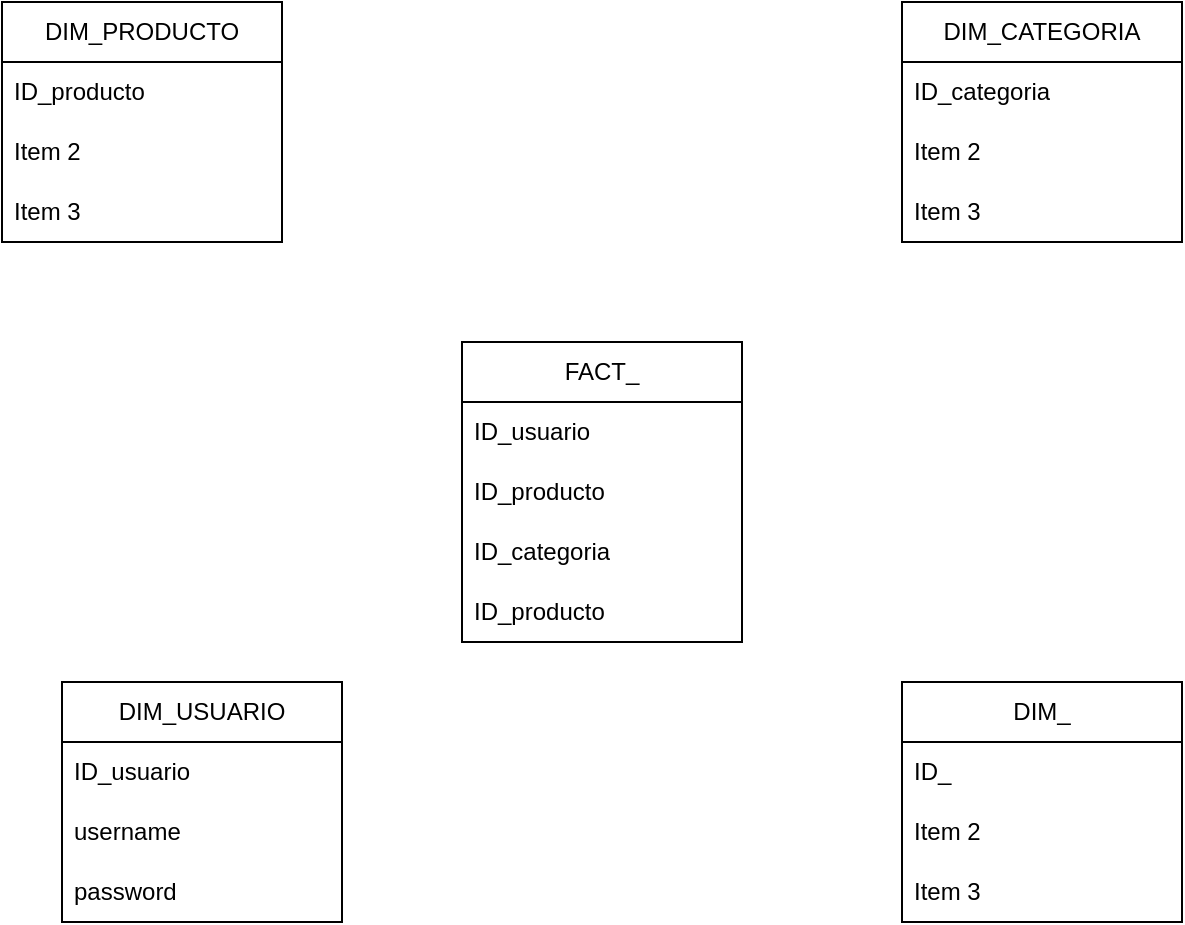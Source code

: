 <mxfile version="21.7.5" type="github">
  <diagram name="Página-1" id="_Oq3gzK5ZUvKQWLchNnv">
    <mxGraphModel dx="1426" dy="793" grid="1" gridSize="10" guides="1" tooltips="1" connect="1" arrows="1" fold="1" page="1" pageScale="1" pageWidth="827" pageHeight="1169" math="0" shadow="0">
      <root>
        <mxCell id="0" />
        <mxCell id="1" parent="0" />
        <mxCell id="dQ5X6WJHYXFP1dO7VxdK-1" value="FACT_" style="swimlane;fontStyle=0;childLayout=stackLayout;horizontal=1;startSize=30;horizontalStack=0;resizeParent=1;resizeParentMax=0;resizeLast=0;collapsible=1;marginBottom=0;whiteSpace=wrap;html=1;" vertex="1" parent="1">
          <mxGeometry x="350" y="260" width="140" height="150" as="geometry" />
        </mxCell>
        <mxCell id="dQ5X6WJHYXFP1dO7VxdK-2" value="ID_usuario" style="text;strokeColor=none;fillColor=none;align=left;verticalAlign=middle;spacingLeft=4;spacingRight=4;overflow=hidden;points=[[0,0.5],[1,0.5]];portConstraint=eastwest;rotatable=0;whiteSpace=wrap;html=1;" vertex="1" parent="dQ5X6WJHYXFP1dO7VxdK-1">
          <mxGeometry y="30" width="140" height="30" as="geometry" />
        </mxCell>
        <mxCell id="dQ5X6WJHYXFP1dO7VxdK-3" value="ID_producto" style="text;strokeColor=none;fillColor=none;align=left;verticalAlign=middle;spacingLeft=4;spacingRight=4;overflow=hidden;points=[[0,0.5],[1,0.5]];portConstraint=eastwest;rotatable=0;whiteSpace=wrap;html=1;" vertex="1" parent="dQ5X6WJHYXFP1dO7VxdK-1">
          <mxGeometry y="60" width="140" height="30" as="geometry" />
        </mxCell>
        <mxCell id="dQ5X6WJHYXFP1dO7VxdK-34" value="ID_categoria" style="text;strokeColor=none;fillColor=none;align=left;verticalAlign=middle;spacingLeft=4;spacingRight=4;overflow=hidden;points=[[0,0.5],[1,0.5]];portConstraint=eastwest;rotatable=0;whiteSpace=wrap;html=1;" vertex="1" parent="dQ5X6WJHYXFP1dO7VxdK-1">
          <mxGeometry y="90" width="140" height="30" as="geometry" />
        </mxCell>
        <mxCell id="dQ5X6WJHYXFP1dO7VxdK-33" value="ID_producto" style="text;strokeColor=none;fillColor=none;align=left;verticalAlign=middle;spacingLeft=4;spacingRight=4;overflow=hidden;points=[[0,0.5],[1,0.5]];portConstraint=eastwest;rotatable=0;whiteSpace=wrap;html=1;" vertex="1" parent="dQ5X6WJHYXFP1dO7VxdK-1">
          <mxGeometry y="120" width="140" height="30" as="geometry" />
        </mxCell>
        <mxCell id="dQ5X6WJHYXFP1dO7VxdK-5" value="DIM_PRODUCTO" style="swimlane;fontStyle=0;childLayout=stackLayout;horizontal=1;startSize=30;horizontalStack=0;resizeParent=1;resizeParentMax=0;resizeLast=0;collapsible=1;marginBottom=0;whiteSpace=wrap;html=1;" vertex="1" parent="1">
          <mxGeometry x="120" y="90" width="140" height="120" as="geometry" />
        </mxCell>
        <mxCell id="dQ5X6WJHYXFP1dO7VxdK-6" value="ID_producto" style="text;strokeColor=none;fillColor=none;align=left;verticalAlign=middle;spacingLeft=4;spacingRight=4;overflow=hidden;points=[[0,0.5],[1,0.5]];portConstraint=eastwest;rotatable=0;whiteSpace=wrap;html=1;" vertex="1" parent="dQ5X6WJHYXFP1dO7VxdK-5">
          <mxGeometry y="30" width="140" height="30" as="geometry" />
        </mxCell>
        <mxCell id="dQ5X6WJHYXFP1dO7VxdK-7" value="Item 2" style="text;strokeColor=none;fillColor=none;align=left;verticalAlign=middle;spacingLeft=4;spacingRight=4;overflow=hidden;points=[[0,0.5],[1,0.5]];portConstraint=eastwest;rotatable=0;whiteSpace=wrap;html=1;" vertex="1" parent="dQ5X6WJHYXFP1dO7VxdK-5">
          <mxGeometry y="60" width="140" height="30" as="geometry" />
        </mxCell>
        <mxCell id="dQ5X6WJHYXFP1dO7VxdK-8" value="Item 3" style="text;strokeColor=none;fillColor=none;align=left;verticalAlign=middle;spacingLeft=4;spacingRight=4;overflow=hidden;points=[[0,0.5],[1,0.5]];portConstraint=eastwest;rotatable=0;whiteSpace=wrap;html=1;" vertex="1" parent="dQ5X6WJHYXFP1dO7VxdK-5">
          <mxGeometry y="90" width="140" height="30" as="geometry" />
        </mxCell>
        <mxCell id="dQ5X6WJHYXFP1dO7VxdK-21" value="DIM_" style="swimlane;fontStyle=0;childLayout=stackLayout;horizontal=1;startSize=30;horizontalStack=0;resizeParent=1;resizeParentMax=0;resizeLast=0;collapsible=1;marginBottom=0;whiteSpace=wrap;html=1;" vertex="1" parent="1">
          <mxGeometry x="570" y="430" width="140" height="120" as="geometry" />
        </mxCell>
        <mxCell id="dQ5X6WJHYXFP1dO7VxdK-22" value="ID_" style="text;strokeColor=none;fillColor=none;align=left;verticalAlign=middle;spacingLeft=4;spacingRight=4;overflow=hidden;points=[[0,0.5],[1,0.5]];portConstraint=eastwest;rotatable=0;whiteSpace=wrap;html=1;" vertex="1" parent="dQ5X6WJHYXFP1dO7VxdK-21">
          <mxGeometry y="30" width="140" height="30" as="geometry" />
        </mxCell>
        <mxCell id="dQ5X6WJHYXFP1dO7VxdK-23" value="Item 2" style="text;strokeColor=none;fillColor=none;align=left;verticalAlign=middle;spacingLeft=4;spacingRight=4;overflow=hidden;points=[[0,0.5],[1,0.5]];portConstraint=eastwest;rotatable=0;whiteSpace=wrap;html=1;" vertex="1" parent="dQ5X6WJHYXFP1dO7VxdK-21">
          <mxGeometry y="60" width="140" height="30" as="geometry" />
        </mxCell>
        <mxCell id="dQ5X6WJHYXFP1dO7VxdK-24" value="Item 3" style="text;strokeColor=none;fillColor=none;align=left;verticalAlign=middle;spacingLeft=4;spacingRight=4;overflow=hidden;points=[[0,0.5],[1,0.5]];portConstraint=eastwest;rotatable=0;whiteSpace=wrap;html=1;" vertex="1" parent="dQ5X6WJHYXFP1dO7VxdK-21">
          <mxGeometry y="90" width="140" height="30" as="geometry" />
        </mxCell>
        <mxCell id="dQ5X6WJHYXFP1dO7VxdK-25" value="DIM_CATEGORIA" style="swimlane;fontStyle=0;childLayout=stackLayout;horizontal=1;startSize=30;horizontalStack=0;resizeParent=1;resizeParentMax=0;resizeLast=0;collapsible=1;marginBottom=0;whiteSpace=wrap;html=1;" vertex="1" parent="1">
          <mxGeometry x="570" y="90" width="140" height="120" as="geometry" />
        </mxCell>
        <mxCell id="dQ5X6WJHYXFP1dO7VxdK-26" value="ID_categoria" style="text;strokeColor=none;fillColor=none;align=left;verticalAlign=middle;spacingLeft=4;spacingRight=4;overflow=hidden;points=[[0,0.5],[1,0.5]];portConstraint=eastwest;rotatable=0;whiteSpace=wrap;html=1;" vertex="1" parent="dQ5X6WJHYXFP1dO7VxdK-25">
          <mxGeometry y="30" width="140" height="30" as="geometry" />
        </mxCell>
        <mxCell id="dQ5X6WJHYXFP1dO7VxdK-27" value="Item 2" style="text;strokeColor=none;fillColor=none;align=left;verticalAlign=middle;spacingLeft=4;spacingRight=4;overflow=hidden;points=[[0,0.5],[1,0.5]];portConstraint=eastwest;rotatable=0;whiteSpace=wrap;html=1;" vertex="1" parent="dQ5X6WJHYXFP1dO7VxdK-25">
          <mxGeometry y="60" width="140" height="30" as="geometry" />
        </mxCell>
        <mxCell id="dQ5X6WJHYXFP1dO7VxdK-28" value="Item 3" style="text;strokeColor=none;fillColor=none;align=left;verticalAlign=middle;spacingLeft=4;spacingRight=4;overflow=hidden;points=[[0,0.5],[1,0.5]];portConstraint=eastwest;rotatable=0;whiteSpace=wrap;html=1;" vertex="1" parent="dQ5X6WJHYXFP1dO7VxdK-25">
          <mxGeometry y="90" width="140" height="30" as="geometry" />
        </mxCell>
        <mxCell id="dQ5X6WJHYXFP1dO7VxdK-29" value="DIM_USUARIO" style="swimlane;fontStyle=0;childLayout=stackLayout;horizontal=1;startSize=30;horizontalStack=0;resizeParent=1;resizeParentMax=0;resizeLast=0;collapsible=1;marginBottom=0;whiteSpace=wrap;html=1;" vertex="1" parent="1">
          <mxGeometry x="150" y="430" width="140" height="120" as="geometry" />
        </mxCell>
        <mxCell id="dQ5X6WJHYXFP1dO7VxdK-30" value="ID_usuario" style="text;strokeColor=none;fillColor=none;align=left;verticalAlign=middle;spacingLeft=4;spacingRight=4;overflow=hidden;points=[[0,0.5],[1,0.5]];portConstraint=eastwest;rotatable=0;whiteSpace=wrap;html=1;" vertex="1" parent="dQ5X6WJHYXFP1dO7VxdK-29">
          <mxGeometry y="30" width="140" height="30" as="geometry" />
        </mxCell>
        <mxCell id="dQ5X6WJHYXFP1dO7VxdK-31" value="username" style="text;strokeColor=none;fillColor=none;align=left;verticalAlign=middle;spacingLeft=4;spacingRight=4;overflow=hidden;points=[[0,0.5],[1,0.5]];portConstraint=eastwest;rotatable=0;whiteSpace=wrap;html=1;" vertex="1" parent="dQ5X6WJHYXFP1dO7VxdK-29">
          <mxGeometry y="60" width="140" height="30" as="geometry" />
        </mxCell>
        <mxCell id="dQ5X6WJHYXFP1dO7VxdK-32" value="password" style="text;strokeColor=none;fillColor=none;align=left;verticalAlign=middle;spacingLeft=4;spacingRight=4;overflow=hidden;points=[[0,0.5],[1,0.5]];portConstraint=eastwest;rotatable=0;whiteSpace=wrap;html=1;" vertex="1" parent="dQ5X6WJHYXFP1dO7VxdK-29">
          <mxGeometry y="90" width="140" height="30" as="geometry" />
        </mxCell>
      </root>
    </mxGraphModel>
  </diagram>
</mxfile>
